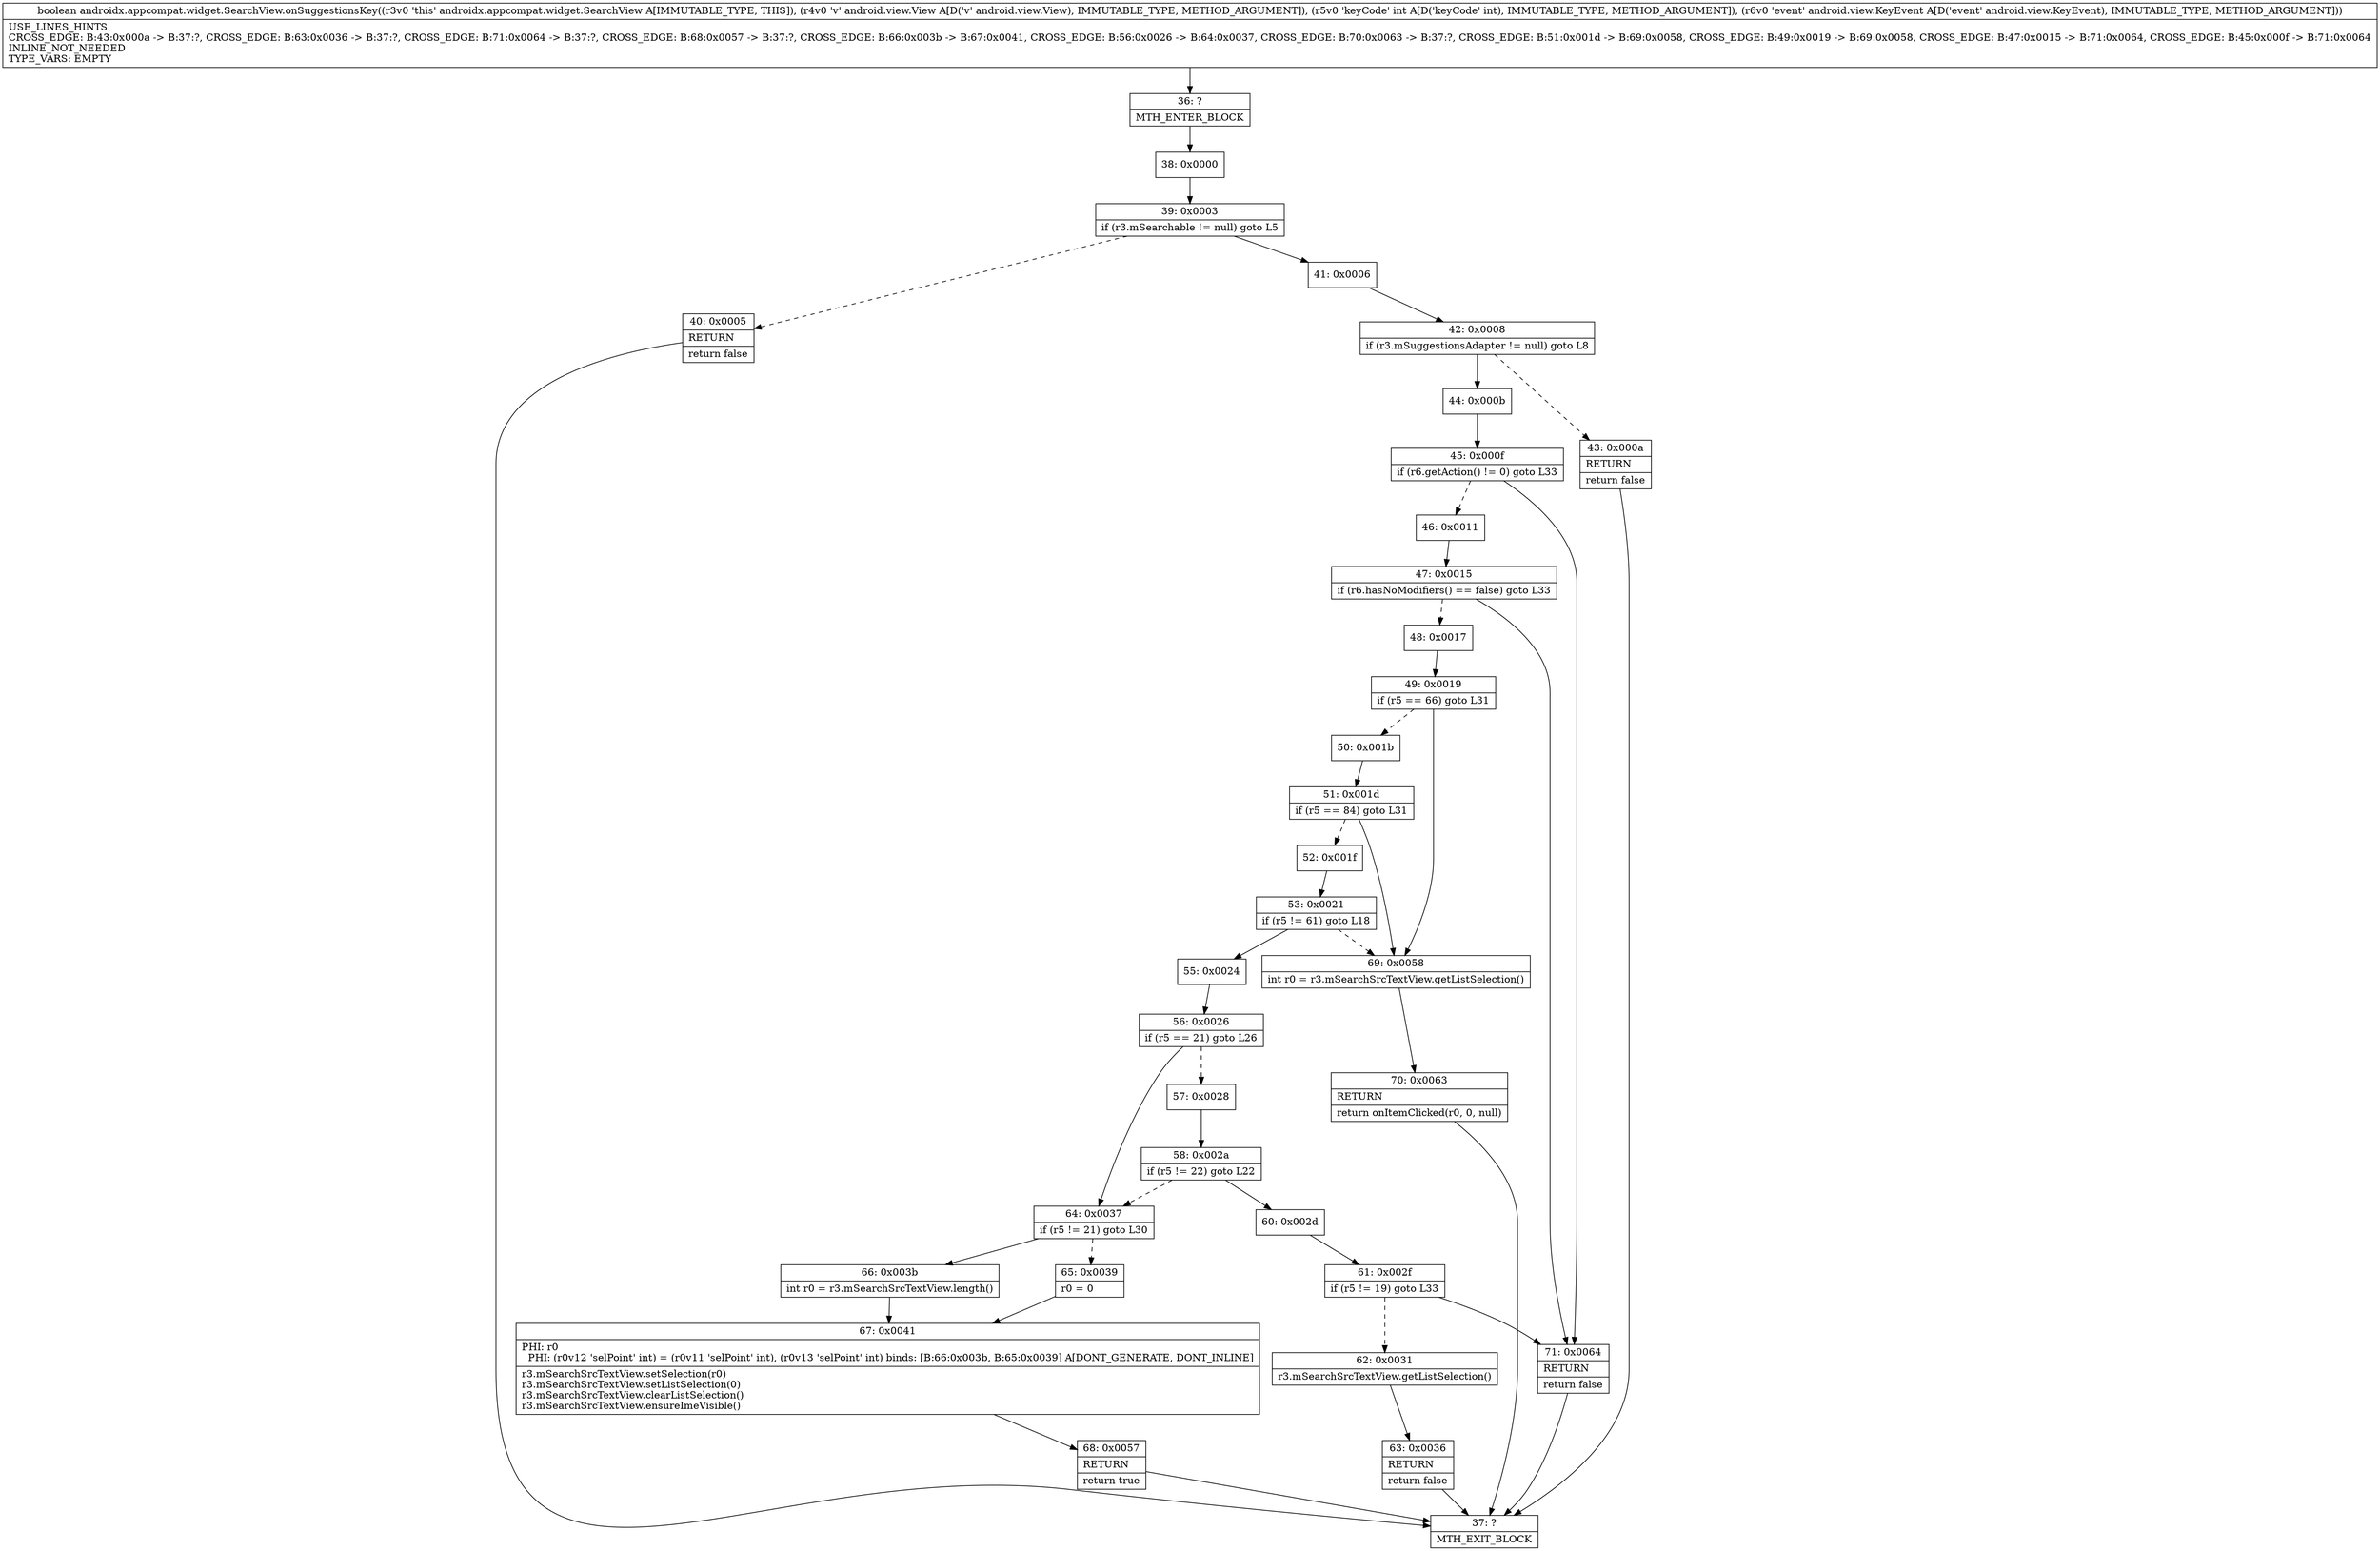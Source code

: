 digraph "CFG forandroidx.appcompat.widget.SearchView.onSuggestionsKey(Landroid\/view\/View;ILandroid\/view\/KeyEvent;)Z" {
Node_36 [shape=record,label="{36\:\ ?|MTH_ENTER_BLOCK\l}"];
Node_38 [shape=record,label="{38\:\ 0x0000}"];
Node_39 [shape=record,label="{39\:\ 0x0003|if (r3.mSearchable != null) goto L5\l}"];
Node_40 [shape=record,label="{40\:\ 0x0005|RETURN\l|return false\l}"];
Node_37 [shape=record,label="{37\:\ ?|MTH_EXIT_BLOCK\l}"];
Node_41 [shape=record,label="{41\:\ 0x0006}"];
Node_42 [shape=record,label="{42\:\ 0x0008|if (r3.mSuggestionsAdapter != null) goto L8\l}"];
Node_43 [shape=record,label="{43\:\ 0x000a|RETURN\l|return false\l}"];
Node_44 [shape=record,label="{44\:\ 0x000b}"];
Node_45 [shape=record,label="{45\:\ 0x000f|if (r6.getAction() != 0) goto L33\l}"];
Node_46 [shape=record,label="{46\:\ 0x0011}"];
Node_47 [shape=record,label="{47\:\ 0x0015|if (r6.hasNoModifiers() == false) goto L33\l}"];
Node_48 [shape=record,label="{48\:\ 0x0017}"];
Node_49 [shape=record,label="{49\:\ 0x0019|if (r5 == 66) goto L31\l}"];
Node_50 [shape=record,label="{50\:\ 0x001b}"];
Node_51 [shape=record,label="{51\:\ 0x001d|if (r5 == 84) goto L31\l}"];
Node_52 [shape=record,label="{52\:\ 0x001f}"];
Node_53 [shape=record,label="{53\:\ 0x0021|if (r5 != 61) goto L18\l}"];
Node_55 [shape=record,label="{55\:\ 0x0024}"];
Node_56 [shape=record,label="{56\:\ 0x0026|if (r5 == 21) goto L26\l}"];
Node_57 [shape=record,label="{57\:\ 0x0028}"];
Node_58 [shape=record,label="{58\:\ 0x002a|if (r5 != 22) goto L22\l}"];
Node_60 [shape=record,label="{60\:\ 0x002d}"];
Node_61 [shape=record,label="{61\:\ 0x002f|if (r5 != 19) goto L33\l}"];
Node_62 [shape=record,label="{62\:\ 0x0031|r3.mSearchSrcTextView.getListSelection()\l}"];
Node_63 [shape=record,label="{63\:\ 0x0036|RETURN\l|return false\l}"];
Node_64 [shape=record,label="{64\:\ 0x0037|if (r5 != 21) goto L30\l}"];
Node_65 [shape=record,label="{65\:\ 0x0039|r0 = 0\l}"];
Node_67 [shape=record,label="{67\:\ 0x0041|PHI: r0 \l  PHI: (r0v12 'selPoint' int) = (r0v11 'selPoint' int), (r0v13 'selPoint' int) binds: [B:66:0x003b, B:65:0x0039] A[DONT_GENERATE, DONT_INLINE]\l|r3.mSearchSrcTextView.setSelection(r0)\lr3.mSearchSrcTextView.setListSelection(0)\lr3.mSearchSrcTextView.clearListSelection()\lr3.mSearchSrcTextView.ensureImeVisible()\l}"];
Node_68 [shape=record,label="{68\:\ 0x0057|RETURN\l|return true\l}"];
Node_66 [shape=record,label="{66\:\ 0x003b|int r0 = r3.mSearchSrcTextView.length()\l}"];
Node_69 [shape=record,label="{69\:\ 0x0058|int r0 = r3.mSearchSrcTextView.getListSelection()\l}"];
Node_70 [shape=record,label="{70\:\ 0x0063|RETURN\l|return onItemClicked(r0, 0, null)\l}"];
Node_71 [shape=record,label="{71\:\ 0x0064|RETURN\l|return false\l}"];
MethodNode[shape=record,label="{boolean androidx.appcompat.widget.SearchView.onSuggestionsKey((r3v0 'this' androidx.appcompat.widget.SearchView A[IMMUTABLE_TYPE, THIS]), (r4v0 'v' android.view.View A[D('v' android.view.View), IMMUTABLE_TYPE, METHOD_ARGUMENT]), (r5v0 'keyCode' int A[D('keyCode' int), IMMUTABLE_TYPE, METHOD_ARGUMENT]), (r6v0 'event' android.view.KeyEvent A[D('event' android.view.KeyEvent), IMMUTABLE_TYPE, METHOD_ARGUMENT]))  | USE_LINES_HINTS\lCROSS_EDGE: B:43:0x000a \-\> B:37:?, CROSS_EDGE: B:63:0x0036 \-\> B:37:?, CROSS_EDGE: B:71:0x0064 \-\> B:37:?, CROSS_EDGE: B:68:0x0057 \-\> B:37:?, CROSS_EDGE: B:66:0x003b \-\> B:67:0x0041, CROSS_EDGE: B:56:0x0026 \-\> B:64:0x0037, CROSS_EDGE: B:70:0x0063 \-\> B:37:?, CROSS_EDGE: B:51:0x001d \-\> B:69:0x0058, CROSS_EDGE: B:49:0x0019 \-\> B:69:0x0058, CROSS_EDGE: B:47:0x0015 \-\> B:71:0x0064, CROSS_EDGE: B:45:0x000f \-\> B:71:0x0064\lINLINE_NOT_NEEDED\lTYPE_VARS: EMPTY\l}"];
MethodNode -> Node_36;Node_36 -> Node_38;
Node_38 -> Node_39;
Node_39 -> Node_40[style=dashed];
Node_39 -> Node_41;
Node_40 -> Node_37;
Node_41 -> Node_42;
Node_42 -> Node_43[style=dashed];
Node_42 -> Node_44;
Node_43 -> Node_37;
Node_44 -> Node_45;
Node_45 -> Node_46[style=dashed];
Node_45 -> Node_71;
Node_46 -> Node_47;
Node_47 -> Node_48[style=dashed];
Node_47 -> Node_71;
Node_48 -> Node_49;
Node_49 -> Node_50[style=dashed];
Node_49 -> Node_69;
Node_50 -> Node_51;
Node_51 -> Node_52[style=dashed];
Node_51 -> Node_69;
Node_52 -> Node_53;
Node_53 -> Node_55;
Node_53 -> Node_69[style=dashed];
Node_55 -> Node_56;
Node_56 -> Node_57[style=dashed];
Node_56 -> Node_64;
Node_57 -> Node_58;
Node_58 -> Node_60;
Node_58 -> Node_64[style=dashed];
Node_60 -> Node_61;
Node_61 -> Node_62[style=dashed];
Node_61 -> Node_71;
Node_62 -> Node_63;
Node_63 -> Node_37;
Node_64 -> Node_65[style=dashed];
Node_64 -> Node_66;
Node_65 -> Node_67;
Node_67 -> Node_68;
Node_68 -> Node_37;
Node_66 -> Node_67;
Node_69 -> Node_70;
Node_70 -> Node_37;
Node_71 -> Node_37;
}

